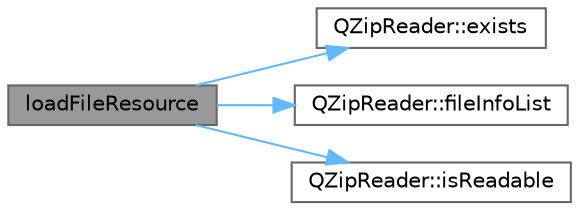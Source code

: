 digraph "loadFileResource"
{
 // LATEX_PDF_SIZE
  bgcolor="transparent";
  edge [fontname=Helvetica,fontsize=10,labelfontname=Helvetica,labelfontsize=10];
  node [fontname=Helvetica,fontsize=10,shape=box,height=0.2,width=0.4];
  rankdir="LR";
  Node1 [id="Node000001",label="loadFileResource",height=0.2,width=0.4,color="gray40", fillcolor="grey60", style="filled", fontcolor="black",tooltip="加载文件资源"];
  Node1 -> Node2 [id="edge1_Node000001_Node000002",color="steelblue1",style="solid",tooltip=" "];
  Node2 [id="Node000002",label="QZipReader::exists",height=0.2,width=0.4,color="grey40", fillcolor="white", style="filled",URL="$class_q_zip_reader.html#aa7d8623150e6d43ab4bf7493aa8cbc1a",tooltip="Returns true if the file exists; otherwise returns false."];
  Node1 -> Node3 [id="edge2_Node000001_Node000003",color="steelblue1",style="solid",tooltip=" "];
  Node3 [id="Node000003",label="QZipReader::fileInfoList",height=0.2,width=0.4,color="grey40", fillcolor="white", style="filled",URL="$class_q_zip_reader.html#a7dec3ba8663180feee8a71df9ca9d68c",tooltip="Returns the list of files the archive contains."];
  Node1 -> Node4 [id="edge3_Node000001_Node000004",color="steelblue1",style="solid",tooltip=" "];
  Node4 [id="Node000004",label="QZipReader::isReadable",height=0.2,width=0.4,color="grey40", fillcolor="white", style="filled",URL="$class_q_zip_reader.html#ad8d5f051609fd46406407e5fc33eb3ce",tooltip="Returns true if the user can read the file; otherwise returns false."];
}

